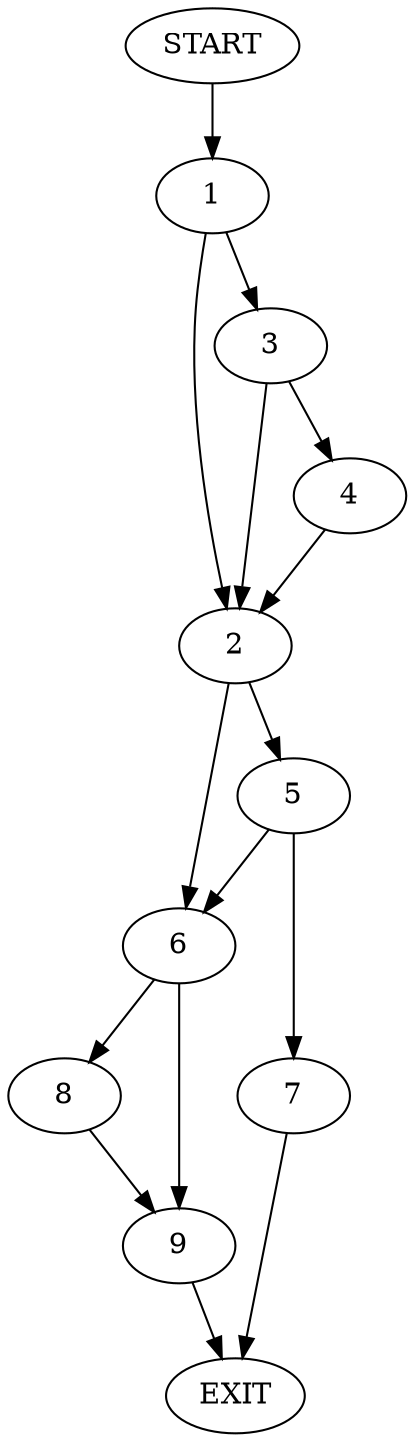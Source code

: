 digraph {
0 [label="START"]
10 [label="EXIT"]
0 -> 1
1 -> 2
1 -> 3
3 -> 2
3 -> 4
2 -> 5
2 -> 6
4 -> 2
5 -> 7
5 -> 6
6 -> 8
6 -> 9
7 -> 10
8 -> 9
9 -> 10
}
